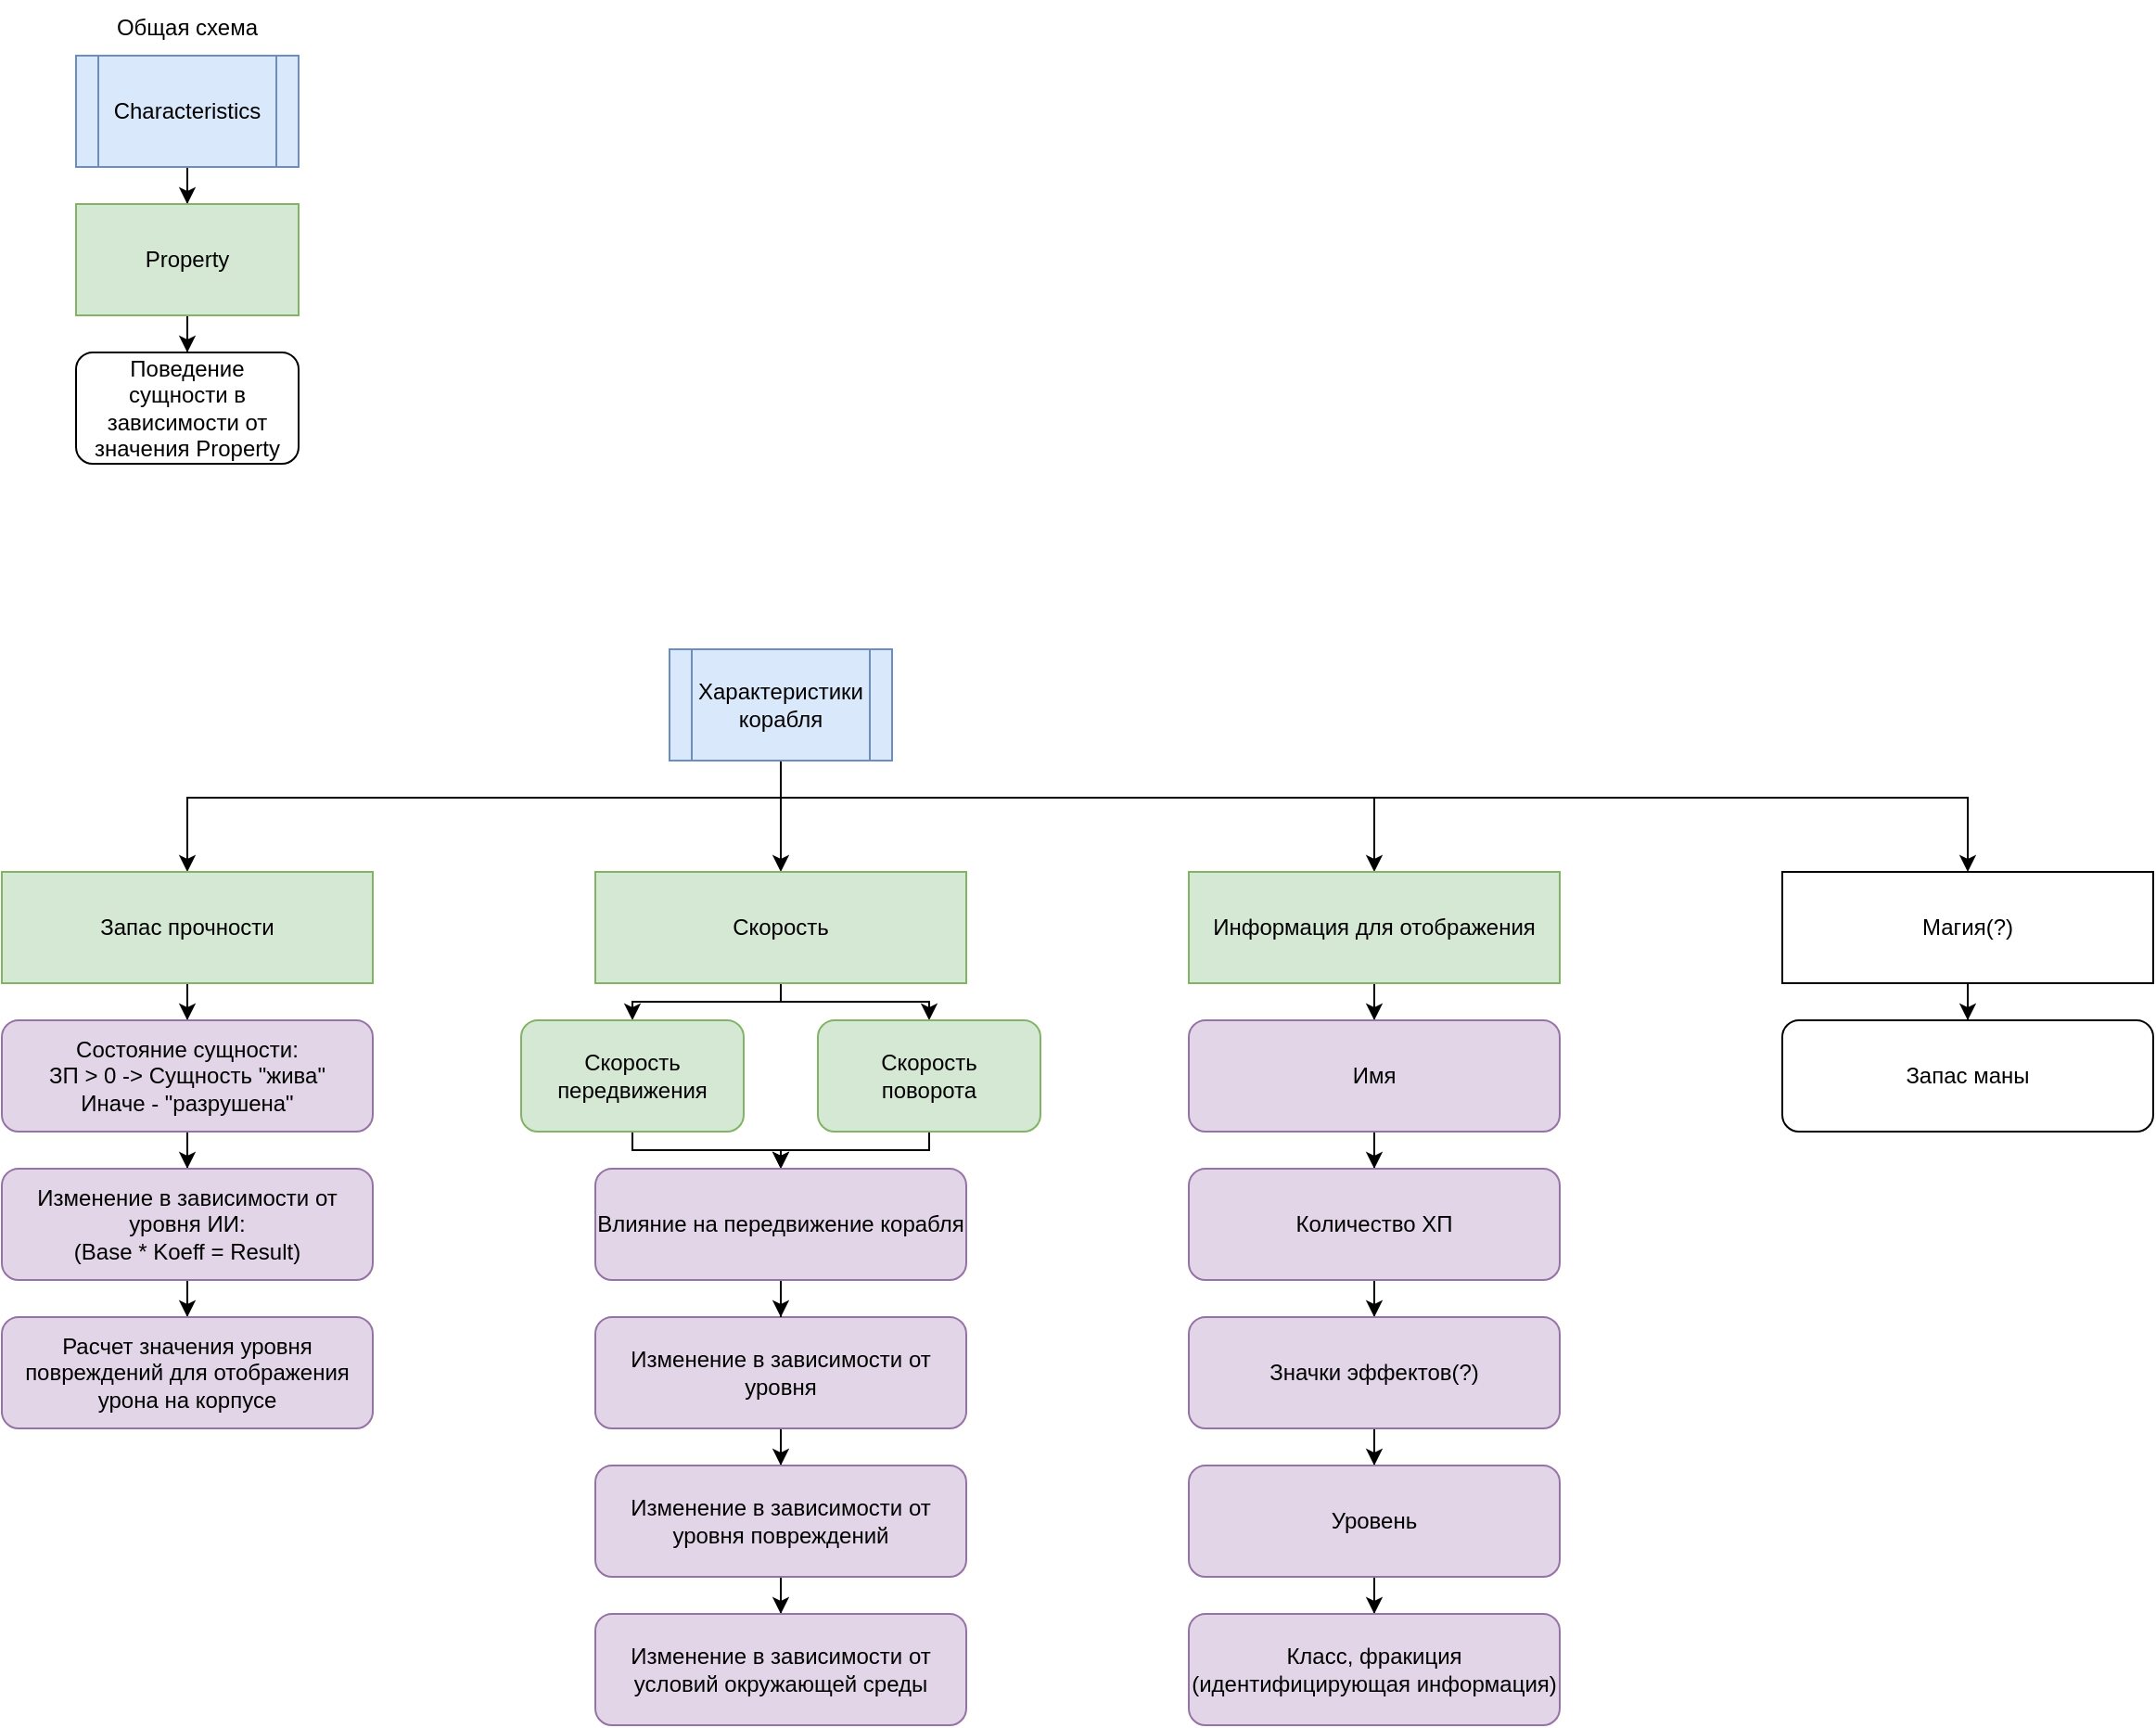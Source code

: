 <mxfile version="10.8.9" type="device"><diagram id="P-w_dkb1bcVDSo3Sq2_I" name="Page-1"><mxGraphModel dx="1358" dy="934" grid="1" gridSize="10" guides="1" tooltips="1" connect="1" arrows="1" fold="1" page="1" pageScale="1" pageWidth="827" pageHeight="1169" math="0" shadow="0"><root><mxCell id="0"/><mxCell id="1" parent="0"/><mxCell id="Y_bLIINOxy9u8xgJ6vwA-4" style="edgeStyle=orthogonalEdgeStyle;rounded=0;orthogonalLoop=1;jettySize=auto;html=1;entryX=0.5;entryY=0;entryDx=0;entryDy=0;" parent="1" source="Y_bLIINOxy9u8xgJ6vwA-2" target="Y_bLIINOxy9u8xgJ6vwA-9" edge="1"><mxGeometry relative="1" as="geometry"><mxPoint x="100" y="162" as="targetPoint"/></mxGeometry></mxCell><mxCell id="Y_bLIINOxy9u8xgJ6vwA-2" value="Characteristics&lt;br&gt;" style="shape=process;whiteSpace=wrap;html=1;backgroundOutline=1;fillColor=#dae8fc;strokeColor=#6c8ebf;" parent="1" vertex="1"><mxGeometry x="40" y="40" width="120" height="60" as="geometry"/></mxCell><mxCell id="Y_bLIINOxy9u8xgJ6vwA-11" style="edgeStyle=orthogonalEdgeStyle;rounded=0;orthogonalLoop=1;jettySize=auto;html=1;entryX=0.5;entryY=0;entryDx=0;entryDy=0;" parent="1" source="Y_bLIINOxy9u8xgJ6vwA-9" target="Y_bLIINOxy9u8xgJ6vwA-10" edge="1"><mxGeometry relative="1" as="geometry"/></mxCell><mxCell id="Y_bLIINOxy9u8xgJ6vwA-9" value="Property&lt;br&gt;" style="rounded=0;whiteSpace=wrap;html=1;labelBackgroundColor=none;fillColor=#d5e8d4;strokeColor=#82b366;" parent="1" vertex="1"><mxGeometry x="40" y="120" width="120" height="60" as="geometry"/></mxCell><mxCell id="Y_bLIINOxy9u8xgJ6vwA-10" value="Поведение сущности в зависимости от значения Property" style="rounded=1;whiteSpace=wrap;html=1;labelBackgroundColor=none;" parent="1" vertex="1"><mxGeometry x="40" y="200" width="120" height="60" as="geometry"/></mxCell><mxCell id="Y_bLIINOxy9u8xgJ6vwA-12" value="Общая схема" style="text;html=1;strokeColor=none;fillColor=none;align=center;verticalAlign=middle;whiteSpace=wrap;rounded=0;labelBackgroundColor=none;" parent="1" vertex="1"><mxGeometry x="15" y="10" width="170" height="30" as="geometry"/></mxCell><mxCell id="Y_bLIINOxy9u8xgJ6vwA-13" style="edgeStyle=orthogonalEdgeStyle;rounded=0;orthogonalLoop=1;jettySize=auto;html=1;entryX=0.5;entryY=0;entryDx=0;entryDy=0;" parent="1" source="Y_bLIINOxy9u8xgJ6vwA-14" target="Y_bLIINOxy9u8xgJ6vwA-16" edge="1"><mxGeometry relative="1" as="geometry"><mxPoint x="420" y="482" as="targetPoint"/><Array as="points"><mxPoint x="420" y="440"/><mxPoint x="100" y="440"/></Array></mxGeometry></mxCell><mxCell id="Y_bLIINOxy9u8xgJ6vwA-32" style="edgeStyle=orthogonalEdgeStyle;rounded=0;orthogonalLoop=1;jettySize=auto;html=1;entryX=0.5;entryY=0;entryDx=0;entryDy=0;" parent="1" source="Y_bLIINOxy9u8xgJ6vwA-14" target="Y_bLIINOxy9u8xgJ6vwA-31" edge="1"><mxGeometry relative="1" as="geometry"/></mxCell><mxCell id="msKc6bVTTLMWFgD2j6U4-4" style="edgeStyle=orthogonalEdgeStyle;rounded=0;orthogonalLoop=1;jettySize=auto;html=1;entryX=0.5;entryY=0;entryDx=0;entryDy=0;" edge="1" parent="1" source="Y_bLIINOxy9u8xgJ6vwA-14" target="msKc6bVTTLMWFgD2j6U4-3"><mxGeometry relative="1" as="geometry"><Array as="points"><mxPoint x="420" y="440"/><mxPoint x="740" y="440"/></Array></mxGeometry></mxCell><mxCell id="msKc6bVTTLMWFgD2j6U4-16" style="edgeStyle=orthogonalEdgeStyle;rounded=0;orthogonalLoop=1;jettySize=auto;html=1;entryX=0.5;entryY=0;entryDx=0;entryDy=0;" edge="1" parent="1" source="Y_bLIINOxy9u8xgJ6vwA-14" target="msKc6bVTTLMWFgD2j6U4-15"><mxGeometry relative="1" as="geometry"><Array as="points"><mxPoint x="420" y="440"/><mxPoint x="1060" y="440"/></Array></mxGeometry></mxCell><mxCell id="Y_bLIINOxy9u8xgJ6vwA-14" value="Характеристики&lt;br&gt;корабля&lt;br&gt;" style="shape=process;whiteSpace=wrap;html=1;backgroundOutline=1;fillColor=#dae8fc;strokeColor=#6c8ebf;" parent="1" vertex="1"><mxGeometry x="360" y="360" width="120" height="60" as="geometry"/></mxCell><mxCell id="Y_bLIINOxy9u8xgJ6vwA-15" style="edgeStyle=orthogonalEdgeStyle;rounded=0;orthogonalLoop=1;jettySize=auto;html=1;entryX=0.5;entryY=0;entryDx=0;entryDy=0;" parent="1" source="Y_bLIINOxy9u8xgJ6vwA-16" target="Y_bLIINOxy9u8xgJ6vwA-24" edge="1"><mxGeometry relative="1" as="geometry"><mxPoint x="100" y="590" as="targetPoint"/></mxGeometry></mxCell><mxCell id="Y_bLIINOxy9u8xgJ6vwA-16" value="Запас прочности" style="rounded=0;whiteSpace=wrap;html=1;labelBackgroundColor=none;fillColor=#d5e8d4;strokeColor=#82b366;" parent="1" vertex="1"><mxGeometry y="480" width="200" height="60" as="geometry"/></mxCell><mxCell id="Y_bLIINOxy9u8xgJ6vwA-26" style="edgeStyle=orthogonalEdgeStyle;rounded=0;orthogonalLoop=1;jettySize=auto;html=1;entryX=0.5;entryY=0;entryDx=0;entryDy=0;" parent="1" source="Y_bLIINOxy9u8xgJ6vwA-24" target="Y_bLIINOxy9u8xgJ6vwA-25" edge="1"><mxGeometry relative="1" as="geometry"/></mxCell><mxCell id="Y_bLIINOxy9u8xgJ6vwA-24" value="Состояние сущности:&lt;br&gt;ЗП &amp;gt; 0 -&amp;gt; Сущность &quot;жива&quot;&lt;br&gt;Иначе - &quot;разрушена&quot;&lt;br&gt;" style="rounded=1;whiteSpace=wrap;html=1;labelBackgroundColor=none;fillColor=#e1d5e7;strokeColor=#9673a6;" parent="1" vertex="1"><mxGeometry y="560" width="200" height="60" as="geometry"/></mxCell><mxCell id="Y_bLIINOxy9u8xgJ6vwA-28" style="edgeStyle=orthogonalEdgeStyle;rounded=0;orthogonalLoop=1;jettySize=auto;html=1;" parent="1" source="Y_bLIINOxy9u8xgJ6vwA-25" target="Y_bLIINOxy9u8xgJ6vwA-27" edge="1"><mxGeometry relative="1" as="geometry"/></mxCell><mxCell id="Y_bLIINOxy9u8xgJ6vwA-25" value="Изменение в зависимости от уровня ИИ:&lt;br&gt;(Base * Koeff = Result)&lt;br&gt;" style="rounded=1;whiteSpace=wrap;html=1;labelBackgroundColor=none;fillColor=#e1d5e7;strokeColor=#9673a6;" parent="1" vertex="1"><mxGeometry y="640" width="200" height="60" as="geometry"/></mxCell><mxCell id="Y_bLIINOxy9u8xgJ6vwA-27" value="Расчет значения уровня повреждений для отображения урона на корпусе" style="rounded=1;whiteSpace=wrap;html=1;labelBackgroundColor=none;fillColor=#e1d5e7;strokeColor=#9673a6;" parent="1" vertex="1"><mxGeometry y="720" width="200" height="60" as="geometry"/></mxCell><mxCell id="Y_bLIINOxy9u8xgJ6vwA-34" style="edgeStyle=orthogonalEdgeStyle;rounded=0;orthogonalLoop=1;jettySize=auto;html=1;entryX=0.5;entryY=0;entryDx=0;entryDy=0;" parent="1" source="Y_bLIINOxy9u8xgJ6vwA-31" target="Y_bLIINOxy9u8xgJ6vwA-33" edge="1"><mxGeometry relative="1" as="geometry"><Array as="points"><mxPoint x="420" y="550"/><mxPoint x="340" y="550"/></Array></mxGeometry></mxCell><mxCell id="Y_bLIINOxy9u8xgJ6vwA-37" style="edgeStyle=orthogonalEdgeStyle;rounded=0;orthogonalLoop=1;jettySize=auto;html=1;entryX=0.5;entryY=0;entryDx=0;entryDy=0;" parent="1" source="Y_bLIINOxy9u8xgJ6vwA-31" target="Y_bLIINOxy9u8xgJ6vwA-35" edge="1"><mxGeometry relative="1" as="geometry"><Array as="points"><mxPoint x="420" y="550"/><mxPoint x="500" y="550"/></Array></mxGeometry></mxCell><mxCell id="Y_bLIINOxy9u8xgJ6vwA-31" value="Скорость&lt;br&gt;" style="rounded=0;whiteSpace=wrap;html=1;labelBackgroundColor=none;fillColor=#d5e8d4;strokeColor=#82b366;" parent="1" vertex="1"><mxGeometry x="320" y="480" width="200" height="60" as="geometry"/></mxCell><mxCell id="Y_bLIINOxy9u8xgJ6vwA-39" style="edgeStyle=orthogonalEdgeStyle;rounded=0;orthogonalLoop=1;jettySize=auto;html=1;exitX=0.5;exitY=1;exitDx=0;exitDy=0;entryX=0.5;entryY=0;entryDx=0;entryDy=0;" parent="1" source="Y_bLIINOxy9u8xgJ6vwA-33" target="Y_bLIINOxy9u8xgJ6vwA-45" edge="1"><mxGeometry relative="1" as="geometry"><mxPoint x="600" y="640" as="targetPoint"/><Array as="points"><mxPoint x="340" y="630"/><mxPoint x="420" y="630"/></Array></mxGeometry></mxCell><mxCell id="Y_bLIINOxy9u8xgJ6vwA-33" value="Скорость передвижения&lt;br&gt;" style="rounded=1;whiteSpace=wrap;html=1;labelBackgroundColor=none;fillColor=#d5e8d4;strokeColor=#82b366;" parent="1" vertex="1"><mxGeometry x="280" y="560" width="120" height="60" as="geometry"/></mxCell><mxCell id="Y_bLIINOxy9u8xgJ6vwA-40" style="edgeStyle=orthogonalEdgeStyle;rounded=0;orthogonalLoop=1;jettySize=auto;html=1;exitX=0.5;exitY=1;exitDx=0;exitDy=0;entryX=0.5;entryY=0;entryDx=0;entryDy=0;" parent="1" source="Y_bLIINOxy9u8xgJ6vwA-35" target="Y_bLIINOxy9u8xgJ6vwA-45" edge="1"><mxGeometry relative="1" as="geometry"><mxPoint x="280" y="640" as="targetPoint"/><Array as="points"><mxPoint x="500" y="630"/><mxPoint x="420" y="630"/></Array></mxGeometry></mxCell><mxCell id="Y_bLIINOxy9u8xgJ6vwA-35" value="Скорость &lt;br&gt;поворота&lt;br&gt;" style="rounded=1;whiteSpace=wrap;html=1;labelBackgroundColor=none;fillColor=#d5e8d4;strokeColor=#82b366;" parent="1" vertex="1"><mxGeometry x="440" y="560" width="120" height="60" as="geometry"/></mxCell><mxCell id="Y_bLIINOxy9u8xgJ6vwA-42" style="edgeStyle=orthogonalEdgeStyle;rounded=0;orthogonalLoop=1;jettySize=auto;html=1;entryX=0.5;entryY=0;entryDx=0;entryDy=0;" parent="1" source="Y_bLIINOxy9u8xgJ6vwA-38" target="Y_bLIINOxy9u8xgJ6vwA-41" edge="1"><mxGeometry relative="1" as="geometry"/></mxCell><mxCell id="Y_bLIINOxy9u8xgJ6vwA-38" value="Изменение в зависимости от уровня" style="rounded=1;whiteSpace=wrap;html=1;labelBackgroundColor=none;fillColor=#e1d5e7;strokeColor=#9673a6;" parent="1" vertex="1"><mxGeometry x="320" y="720" width="200" height="60" as="geometry"/></mxCell><mxCell id="Y_bLIINOxy9u8xgJ6vwA-44" style="edgeStyle=orthogonalEdgeStyle;rounded=0;orthogonalLoop=1;jettySize=auto;html=1;entryX=0.5;entryY=0;entryDx=0;entryDy=0;" parent="1" source="Y_bLIINOxy9u8xgJ6vwA-41" target="Y_bLIINOxy9u8xgJ6vwA-43" edge="1"><mxGeometry relative="1" as="geometry"/></mxCell><mxCell id="Y_bLIINOxy9u8xgJ6vwA-41" value="Изменение в зависимости от уровня повреждений" style="rounded=1;whiteSpace=wrap;html=1;labelBackgroundColor=none;fillColor=#e1d5e7;strokeColor=#9673a6;" parent="1" vertex="1"><mxGeometry x="320" y="800" width="200" height="60" as="geometry"/></mxCell><mxCell id="Y_bLIINOxy9u8xgJ6vwA-43" value="Изменение в зависимости от условий окружающей среды" style="rounded=1;whiteSpace=wrap;html=1;labelBackgroundColor=none;fillColor=#e1d5e7;strokeColor=#9673a6;" parent="1" vertex="1"><mxGeometry x="320" y="880" width="200" height="60" as="geometry"/></mxCell><mxCell id="Y_bLIINOxy9u8xgJ6vwA-46" style="edgeStyle=orthogonalEdgeStyle;rounded=0;orthogonalLoop=1;jettySize=auto;html=1;entryX=0.5;entryY=0;entryDx=0;entryDy=0;" parent="1" source="Y_bLIINOxy9u8xgJ6vwA-45" target="Y_bLIINOxy9u8xgJ6vwA-38" edge="1"><mxGeometry relative="1" as="geometry"/></mxCell><mxCell id="Y_bLIINOxy9u8xgJ6vwA-45" value="Влияние на передвижение корабля&lt;br&gt;" style="rounded=1;whiteSpace=wrap;html=1;labelBackgroundColor=none;fillColor=#e1d5e7;strokeColor=#9673a6;" parent="1" vertex="1"><mxGeometry x="320" y="640" width="200" height="60" as="geometry"/></mxCell><mxCell id="msKc6bVTTLMWFgD2j6U4-8" style="edgeStyle=orthogonalEdgeStyle;rounded=0;orthogonalLoop=1;jettySize=auto;html=1;" edge="1" parent="1" source="msKc6bVTTLMWFgD2j6U4-3" target="msKc6bVTTLMWFgD2j6U4-5"><mxGeometry relative="1" as="geometry"/></mxCell><mxCell id="msKc6bVTTLMWFgD2j6U4-3" value="Информация для отображения" style="rounded=0;whiteSpace=wrap;html=1;labelBackgroundColor=none;fillColor=#d5e8d4;strokeColor=#82b366;" vertex="1" parent="1"><mxGeometry x="640" y="480" width="200" height="60" as="geometry"/></mxCell><mxCell id="msKc6bVTTLMWFgD2j6U4-9" style="edgeStyle=orthogonalEdgeStyle;rounded=0;orthogonalLoop=1;jettySize=auto;html=1;entryX=0.5;entryY=0;entryDx=0;entryDy=0;" edge="1" parent="1" source="msKc6bVTTLMWFgD2j6U4-5" target="msKc6bVTTLMWFgD2j6U4-6"><mxGeometry relative="1" as="geometry"/></mxCell><mxCell id="msKc6bVTTLMWFgD2j6U4-5" value="Имя&lt;br&gt;" style="rounded=1;whiteSpace=wrap;html=1;labelBackgroundColor=none;fillColor=#e1d5e7;strokeColor=#9673a6;" vertex="1" parent="1"><mxGeometry x="640" y="560" width="200" height="60" as="geometry"/></mxCell><mxCell id="msKc6bVTTLMWFgD2j6U4-10" style="edgeStyle=orthogonalEdgeStyle;rounded=0;orthogonalLoop=1;jettySize=auto;html=1;entryX=0.5;entryY=0;entryDx=0;entryDy=0;" edge="1" parent="1" source="msKc6bVTTLMWFgD2j6U4-6" target="msKc6bVTTLMWFgD2j6U4-7"><mxGeometry relative="1" as="geometry"/></mxCell><mxCell id="msKc6bVTTLMWFgD2j6U4-6" value="Количество ХП&lt;br&gt;" style="rounded=1;whiteSpace=wrap;html=1;labelBackgroundColor=none;fillColor=#e1d5e7;strokeColor=#9673a6;" vertex="1" parent="1"><mxGeometry x="640" y="640" width="200" height="60" as="geometry"/></mxCell><mxCell id="msKc6bVTTLMWFgD2j6U4-13" style="edgeStyle=orthogonalEdgeStyle;rounded=0;orthogonalLoop=1;jettySize=auto;html=1;entryX=0.5;entryY=0;entryDx=0;entryDy=0;" edge="1" parent="1" source="msKc6bVTTLMWFgD2j6U4-7" target="msKc6bVTTLMWFgD2j6U4-11"><mxGeometry relative="1" as="geometry"/></mxCell><mxCell id="msKc6bVTTLMWFgD2j6U4-7" value="Значки эффектов(?)&lt;br&gt;" style="rounded=1;whiteSpace=wrap;html=1;labelBackgroundColor=none;fillColor=#e1d5e7;strokeColor=#9673a6;" vertex="1" parent="1"><mxGeometry x="640" y="720" width="200" height="60" as="geometry"/></mxCell><mxCell id="msKc6bVTTLMWFgD2j6U4-14" style="edgeStyle=orthogonalEdgeStyle;rounded=0;orthogonalLoop=1;jettySize=auto;html=1;" edge="1" parent="1" source="msKc6bVTTLMWFgD2j6U4-11" target="msKc6bVTTLMWFgD2j6U4-12"><mxGeometry relative="1" as="geometry"/></mxCell><mxCell id="msKc6bVTTLMWFgD2j6U4-11" value="Уровень&lt;br&gt;" style="rounded=1;whiteSpace=wrap;html=1;labelBackgroundColor=none;fillColor=#e1d5e7;strokeColor=#9673a6;" vertex="1" parent="1"><mxGeometry x="640" y="800" width="200" height="60" as="geometry"/></mxCell><mxCell id="msKc6bVTTLMWFgD2j6U4-12" value="Класс, фракиция&lt;br&gt;(идентифицирующая информация)&lt;br&gt;" style="rounded=1;whiteSpace=wrap;html=1;labelBackgroundColor=none;fillColor=#e1d5e7;strokeColor=#9673a6;" vertex="1" parent="1"><mxGeometry x="640" y="880" width="200" height="60" as="geometry"/></mxCell><mxCell id="msKc6bVTTLMWFgD2j6U4-18" style="edgeStyle=orthogonalEdgeStyle;rounded=0;orthogonalLoop=1;jettySize=auto;html=1;" edge="1" parent="1" source="msKc6bVTTLMWFgD2j6U4-15" target="msKc6bVTTLMWFgD2j6U4-17"><mxGeometry relative="1" as="geometry"/></mxCell><mxCell id="msKc6bVTTLMWFgD2j6U4-15" value="Магия(?)" style="rounded=0;whiteSpace=wrap;html=1;labelBackgroundColor=none;" vertex="1" parent="1"><mxGeometry x="960" y="480" width="200" height="60" as="geometry"/></mxCell><mxCell id="msKc6bVTTLMWFgD2j6U4-17" value="Запас маны&lt;br&gt;" style="rounded=1;whiteSpace=wrap;html=1;labelBackgroundColor=none;" vertex="1" parent="1"><mxGeometry x="960" y="560" width="200" height="60" as="geometry"/></mxCell></root></mxGraphModel></diagram></mxfile>
